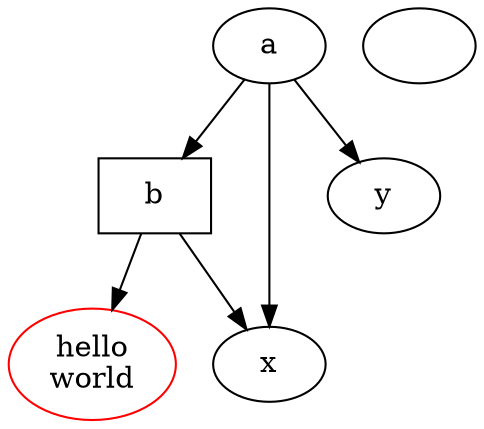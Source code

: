 digraph test3 {
       a -> b -> c;
       a -> {x y};
       b [shape=box];
       c [label="hello\nworld"color=red];
       b -> x;
    󠁯   {rank=sme; b x}
}

